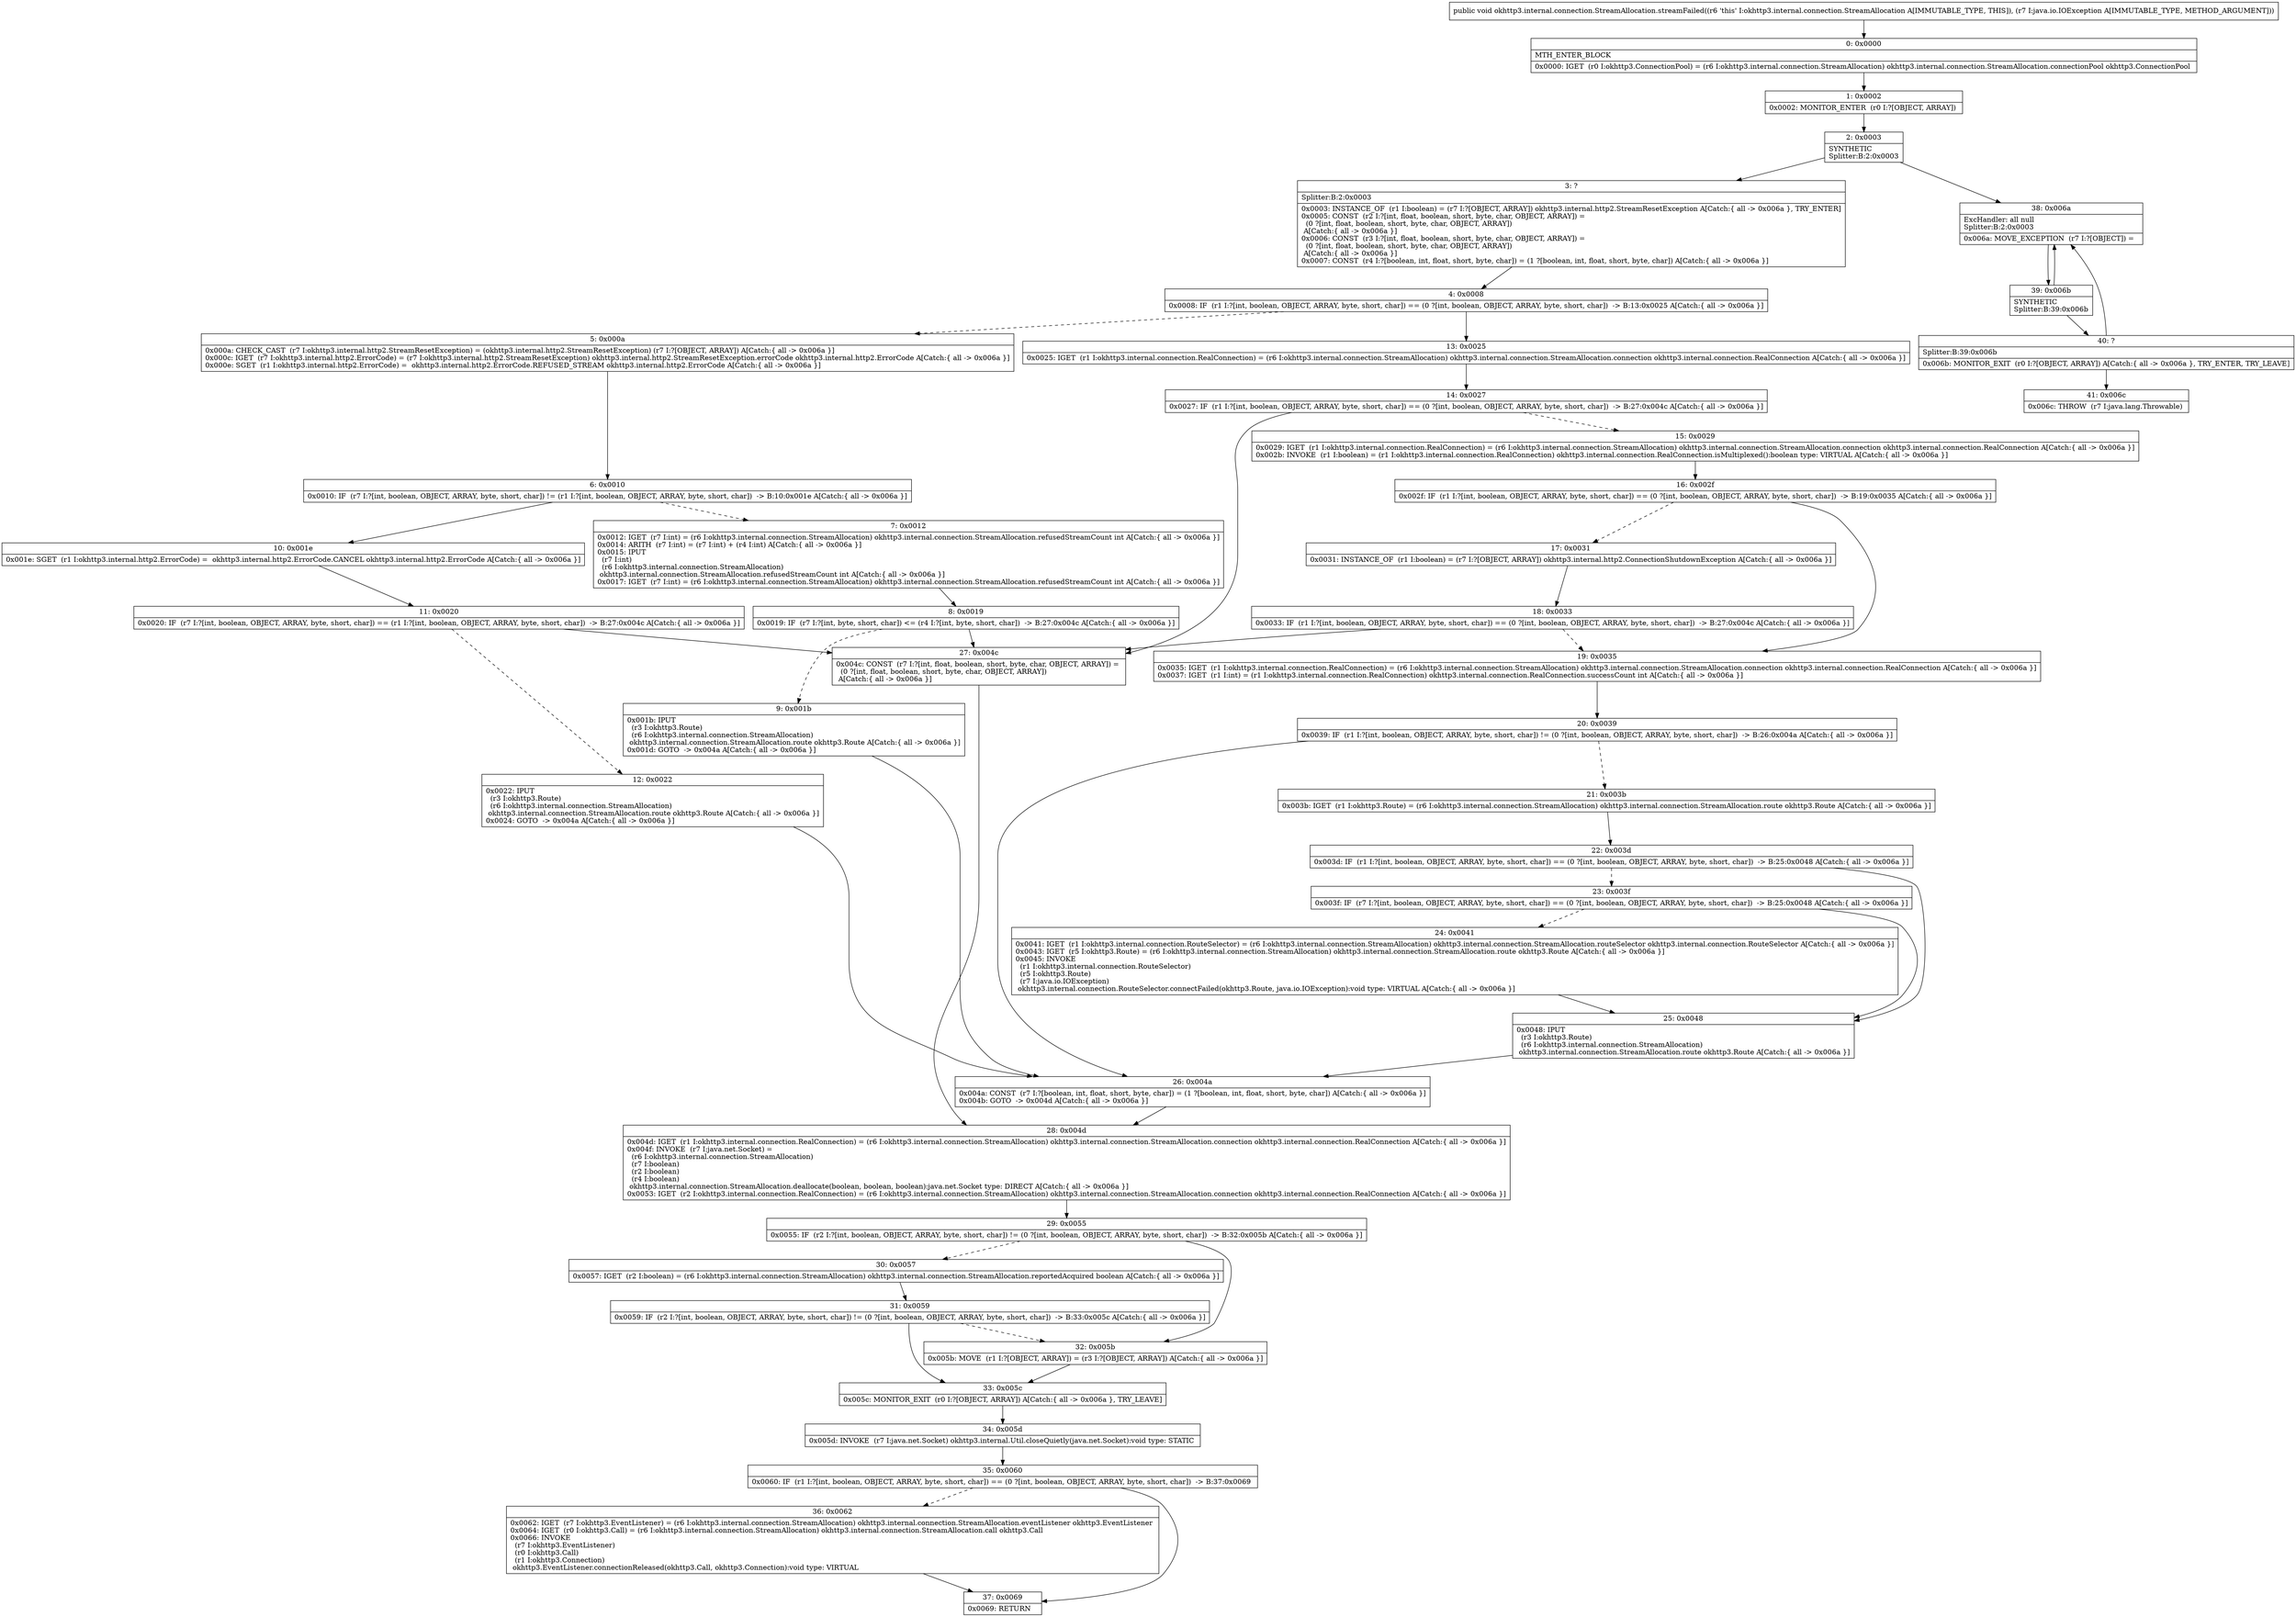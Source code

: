 digraph "CFG forokhttp3.internal.connection.StreamAllocation.streamFailed(Ljava\/io\/IOException;)V" {
Node_0 [shape=record,label="{0\:\ 0x0000|MTH_ENTER_BLOCK\l|0x0000: IGET  (r0 I:okhttp3.ConnectionPool) = (r6 I:okhttp3.internal.connection.StreamAllocation) okhttp3.internal.connection.StreamAllocation.connectionPool okhttp3.ConnectionPool \l}"];
Node_1 [shape=record,label="{1\:\ 0x0002|0x0002: MONITOR_ENTER  (r0 I:?[OBJECT, ARRAY]) \l}"];
Node_2 [shape=record,label="{2\:\ 0x0003|SYNTHETIC\lSplitter:B:2:0x0003\l}"];
Node_3 [shape=record,label="{3\:\ ?|Splitter:B:2:0x0003\l|0x0003: INSTANCE_OF  (r1 I:boolean) = (r7 I:?[OBJECT, ARRAY]) okhttp3.internal.http2.StreamResetException A[Catch:\{ all \-\> 0x006a \}, TRY_ENTER]\l0x0005: CONST  (r2 I:?[int, float, boolean, short, byte, char, OBJECT, ARRAY]) = \l  (0 ?[int, float, boolean, short, byte, char, OBJECT, ARRAY])\l A[Catch:\{ all \-\> 0x006a \}]\l0x0006: CONST  (r3 I:?[int, float, boolean, short, byte, char, OBJECT, ARRAY]) = \l  (0 ?[int, float, boolean, short, byte, char, OBJECT, ARRAY])\l A[Catch:\{ all \-\> 0x006a \}]\l0x0007: CONST  (r4 I:?[boolean, int, float, short, byte, char]) = (1 ?[boolean, int, float, short, byte, char]) A[Catch:\{ all \-\> 0x006a \}]\l}"];
Node_4 [shape=record,label="{4\:\ 0x0008|0x0008: IF  (r1 I:?[int, boolean, OBJECT, ARRAY, byte, short, char]) == (0 ?[int, boolean, OBJECT, ARRAY, byte, short, char])  \-\> B:13:0x0025 A[Catch:\{ all \-\> 0x006a \}]\l}"];
Node_5 [shape=record,label="{5\:\ 0x000a|0x000a: CHECK_CAST  (r7 I:okhttp3.internal.http2.StreamResetException) = (okhttp3.internal.http2.StreamResetException) (r7 I:?[OBJECT, ARRAY]) A[Catch:\{ all \-\> 0x006a \}]\l0x000c: IGET  (r7 I:okhttp3.internal.http2.ErrorCode) = (r7 I:okhttp3.internal.http2.StreamResetException) okhttp3.internal.http2.StreamResetException.errorCode okhttp3.internal.http2.ErrorCode A[Catch:\{ all \-\> 0x006a \}]\l0x000e: SGET  (r1 I:okhttp3.internal.http2.ErrorCode) =  okhttp3.internal.http2.ErrorCode.REFUSED_STREAM okhttp3.internal.http2.ErrorCode A[Catch:\{ all \-\> 0x006a \}]\l}"];
Node_6 [shape=record,label="{6\:\ 0x0010|0x0010: IF  (r7 I:?[int, boolean, OBJECT, ARRAY, byte, short, char]) != (r1 I:?[int, boolean, OBJECT, ARRAY, byte, short, char])  \-\> B:10:0x001e A[Catch:\{ all \-\> 0x006a \}]\l}"];
Node_7 [shape=record,label="{7\:\ 0x0012|0x0012: IGET  (r7 I:int) = (r6 I:okhttp3.internal.connection.StreamAllocation) okhttp3.internal.connection.StreamAllocation.refusedStreamCount int A[Catch:\{ all \-\> 0x006a \}]\l0x0014: ARITH  (r7 I:int) = (r7 I:int) + (r4 I:int) A[Catch:\{ all \-\> 0x006a \}]\l0x0015: IPUT  \l  (r7 I:int)\l  (r6 I:okhttp3.internal.connection.StreamAllocation)\l okhttp3.internal.connection.StreamAllocation.refusedStreamCount int A[Catch:\{ all \-\> 0x006a \}]\l0x0017: IGET  (r7 I:int) = (r6 I:okhttp3.internal.connection.StreamAllocation) okhttp3.internal.connection.StreamAllocation.refusedStreamCount int A[Catch:\{ all \-\> 0x006a \}]\l}"];
Node_8 [shape=record,label="{8\:\ 0x0019|0x0019: IF  (r7 I:?[int, byte, short, char]) \<= (r4 I:?[int, byte, short, char])  \-\> B:27:0x004c A[Catch:\{ all \-\> 0x006a \}]\l}"];
Node_9 [shape=record,label="{9\:\ 0x001b|0x001b: IPUT  \l  (r3 I:okhttp3.Route)\l  (r6 I:okhttp3.internal.connection.StreamAllocation)\l okhttp3.internal.connection.StreamAllocation.route okhttp3.Route A[Catch:\{ all \-\> 0x006a \}]\l0x001d: GOTO  \-\> 0x004a A[Catch:\{ all \-\> 0x006a \}]\l}"];
Node_10 [shape=record,label="{10\:\ 0x001e|0x001e: SGET  (r1 I:okhttp3.internal.http2.ErrorCode) =  okhttp3.internal.http2.ErrorCode.CANCEL okhttp3.internal.http2.ErrorCode A[Catch:\{ all \-\> 0x006a \}]\l}"];
Node_11 [shape=record,label="{11\:\ 0x0020|0x0020: IF  (r7 I:?[int, boolean, OBJECT, ARRAY, byte, short, char]) == (r1 I:?[int, boolean, OBJECT, ARRAY, byte, short, char])  \-\> B:27:0x004c A[Catch:\{ all \-\> 0x006a \}]\l}"];
Node_12 [shape=record,label="{12\:\ 0x0022|0x0022: IPUT  \l  (r3 I:okhttp3.Route)\l  (r6 I:okhttp3.internal.connection.StreamAllocation)\l okhttp3.internal.connection.StreamAllocation.route okhttp3.Route A[Catch:\{ all \-\> 0x006a \}]\l0x0024: GOTO  \-\> 0x004a A[Catch:\{ all \-\> 0x006a \}]\l}"];
Node_13 [shape=record,label="{13\:\ 0x0025|0x0025: IGET  (r1 I:okhttp3.internal.connection.RealConnection) = (r6 I:okhttp3.internal.connection.StreamAllocation) okhttp3.internal.connection.StreamAllocation.connection okhttp3.internal.connection.RealConnection A[Catch:\{ all \-\> 0x006a \}]\l}"];
Node_14 [shape=record,label="{14\:\ 0x0027|0x0027: IF  (r1 I:?[int, boolean, OBJECT, ARRAY, byte, short, char]) == (0 ?[int, boolean, OBJECT, ARRAY, byte, short, char])  \-\> B:27:0x004c A[Catch:\{ all \-\> 0x006a \}]\l}"];
Node_15 [shape=record,label="{15\:\ 0x0029|0x0029: IGET  (r1 I:okhttp3.internal.connection.RealConnection) = (r6 I:okhttp3.internal.connection.StreamAllocation) okhttp3.internal.connection.StreamAllocation.connection okhttp3.internal.connection.RealConnection A[Catch:\{ all \-\> 0x006a \}]\l0x002b: INVOKE  (r1 I:boolean) = (r1 I:okhttp3.internal.connection.RealConnection) okhttp3.internal.connection.RealConnection.isMultiplexed():boolean type: VIRTUAL A[Catch:\{ all \-\> 0x006a \}]\l}"];
Node_16 [shape=record,label="{16\:\ 0x002f|0x002f: IF  (r1 I:?[int, boolean, OBJECT, ARRAY, byte, short, char]) == (0 ?[int, boolean, OBJECT, ARRAY, byte, short, char])  \-\> B:19:0x0035 A[Catch:\{ all \-\> 0x006a \}]\l}"];
Node_17 [shape=record,label="{17\:\ 0x0031|0x0031: INSTANCE_OF  (r1 I:boolean) = (r7 I:?[OBJECT, ARRAY]) okhttp3.internal.http2.ConnectionShutdownException A[Catch:\{ all \-\> 0x006a \}]\l}"];
Node_18 [shape=record,label="{18\:\ 0x0033|0x0033: IF  (r1 I:?[int, boolean, OBJECT, ARRAY, byte, short, char]) == (0 ?[int, boolean, OBJECT, ARRAY, byte, short, char])  \-\> B:27:0x004c A[Catch:\{ all \-\> 0x006a \}]\l}"];
Node_19 [shape=record,label="{19\:\ 0x0035|0x0035: IGET  (r1 I:okhttp3.internal.connection.RealConnection) = (r6 I:okhttp3.internal.connection.StreamAllocation) okhttp3.internal.connection.StreamAllocation.connection okhttp3.internal.connection.RealConnection A[Catch:\{ all \-\> 0x006a \}]\l0x0037: IGET  (r1 I:int) = (r1 I:okhttp3.internal.connection.RealConnection) okhttp3.internal.connection.RealConnection.successCount int A[Catch:\{ all \-\> 0x006a \}]\l}"];
Node_20 [shape=record,label="{20\:\ 0x0039|0x0039: IF  (r1 I:?[int, boolean, OBJECT, ARRAY, byte, short, char]) != (0 ?[int, boolean, OBJECT, ARRAY, byte, short, char])  \-\> B:26:0x004a A[Catch:\{ all \-\> 0x006a \}]\l}"];
Node_21 [shape=record,label="{21\:\ 0x003b|0x003b: IGET  (r1 I:okhttp3.Route) = (r6 I:okhttp3.internal.connection.StreamAllocation) okhttp3.internal.connection.StreamAllocation.route okhttp3.Route A[Catch:\{ all \-\> 0x006a \}]\l}"];
Node_22 [shape=record,label="{22\:\ 0x003d|0x003d: IF  (r1 I:?[int, boolean, OBJECT, ARRAY, byte, short, char]) == (0 ?[int, boolean, OBJECT, ARRAY, byte, short, char])  \-\> B:25:0x0048 A[Catch:\{ all \-\> 0x006a \}]\l}"];
Node_23 [shape=record,label="{23\:\ 0x003f|0x003f: IF  (r7 I:?[int, boolean, OBJECT, ARRAY, byte, short, char]) == (0 ?[int, boolean, OBJECT, ARRAY, byte, short, char])  \-\> B:25:0x0048 A[Catch:\{ all \-\> 0x006a \}]\l}"];
Node_24 [shape=record,label="{24\:\ 0x0041|0x0041: IGET  (r1 I:okhttp3.internal.connection.RouteSelector) = (r6 I:okhttp3.internal.connection.StreamAllocation) okhttp3.internal.connection.StreamAllocation.routeSelector okhttp3.internal.connection.RouteSelector A[Catch:\{ all \-\> 0x006a \}]\l0x0043: IGET  (r5 I:okhttp3.Route) = (r6 I:okhttp3.internal.connection.StreamAllocation) okhttp3.internal.connection.StreamAllocation.route okhttp3.Route A[Catch:\{ all \-\> 0x006a \}]\l0x0045: INVOKE  \l  (r1 I:okhttp3.internal.connection.RouteSelector)\l  (r5 I:okhttp3.Route)\l  (r7 I:java.io.IOException)\l okhttp3.internal.connection.RouteSelector.connectFailed(okhttp3.Route, java.io.IOException):void type: VIRTUAL A[Catch:\{ all \-\> 0x006a \}]\l}"];
Node_25 [shape=record,label="{25\:\ 0x0048|0x0048: IPUT  \l  (r3 I:okhttp3.Route)\l  (r6 I:okhttp3.internal.connection.StreamAllocation)\l okhttp3.internal.connection.StreamAllocation.route okhttp3.Route A[Catch:\{ all \-\> 0x006a \}]\l}"];
Node_26 [shape=record,label="{26\:\ 0x004a|0x004a: CONST  (r7 I:?[boolean, int, float, short, byte, char]) = (1 ?[boolean, int, float, short, byte, char]) A[Catch:\{ all \-\> 0x006a \}]\l0x004b: GOTO  \-\> 0x004d A[Catch:\{ all \-\> 0x006a \}]\l}"];
Node_27 [shape=record,label="{27\:\ 0x004c|0x004c: CONST  (r7 I:?[int, float, boolean, short, byte, char, OBJECT, ARRAY]) = \l  (0 ?[int, float, boolean, short, byte, char, OBJECT, ARRAY])\l A[Catch:\{ all \-\> 0x006a \}]\l}"];
Node_28 [shape=record,label="{28\:\ 0x004d|0x004d: IGET  (r1 I:okhttp3.internal.connection.RealConnection) = (r6 I:okhttp3.internal.connection.StreamAllocation) okhttp3.internal.connection.StreamAllocation.connection okhttp3.internal.connection.RealConnection A[Catch:\{ all \-\> 0x006a \}]\l0x004f: INVOKE  (r7 I:java.net.Socket) = \l  (r6 I:okhttp3.internal.connection.StreamAllocation)\l  (r7 I:boolean)\l  (r2 I:boolean)\l  (r4 I:boolean)\l okhttp3.internal.connection.StreamAllocation.deallocate(boolean, boolean, boolean):java.net.Socket type: DIRECT A[Catch:\{ all \-\> 0x006a \}]\l0x0053: IGET  (r2 I:okhttp3.internal.connection.RealConnection) = (r6 I:okhttp3.internal.connection.StreamAllocation) okhttp3.internal.connection.StreamAllocation.connection okhttp3.internal.connection.RealConnection A[Catch:\{ all \-\> 0x006a \}]\l}"];
Node_29 [shape=record,label="{29\:\ 0x0055|0x0055: IF  (r2 I:?[int, boolean, OBJECT, ARRAY, byte, short, char]) != (0 ?[int, boolean, OBJECT, ARRAY, byte, short, char])  \-\> B:32:0x005b A[Catch:\{ all \-\> 0x006a \}]\l}"];
Node_30 [shape=record,label="{30\:\ 0x0057|0x0057: IGET  (r2 I:boolean) = (r6 I:okhttp3.internal.connection.StreamAllocation) okhttp3.internal.connection.StreamAllocation.reportedAcquired boolean A[Catch:\{ all \-\> 0x006a \}]\l}"];
Node_31 [shape=record,label="{31\:\ 0x0059|0x0059: IF  (r2 I:?[int, boolean, OBJECT, ARRAY, byte, short, char]) != (0 ?[int, boolean, OBJECT, ARRAY, byte, short, char])  \-\> B:33:0x005c A[Catch:\{ all \-\> 0x006a \}]\l}"];
Node_32 [shape=record,label="{32\:\ 0x005b|0x005b: MOVE  (r1 I:?[OBJECT, ARRAY]) = (r3 I:?[OBJECT, ARRAY]) A[Catch:\{ all \-\> 0x006a \}]\l}"];
Node_33 [shape=record,label="{33\:\ 0x005c|0x005c: MONITOR_EXIT  (r0 I:?[OBJECT, ARRAY]) A[Catch:\{ all \-\> 0x006a \}, TRY_LEAVE]\l}"];
Node_34 [shape=record,label="{34\:\ 0x005d|0x005d: INVOKE  (r7 I:java.net.Socket) okhttp3.internal.Util.closeQuietly(java.net.Socket):void type: STATIC \l}"];
Node_35 [shape=record,label="{35\:\ 0x0060|0x0060: IF  (r1 I:?[int, boolean, OBJECT, ARRAY, byte, short, char]) == (0 ?[int, boolean, OBJECT, ARRAY, byte, short, char])  \-\> B:37:0x0069 \l}"];
Node_36 [shape=record,label="{36\:\ 0x0062|0x0062: IGET  (r7 I:okhttp3.EventListener) = (r6 I:okhttp3.internal.connection.StreamAllocation) okhttp3.internal.connection.StreamAllocation.eventListener okhttp3.EventListener \l0x0064: IGET  (r0 I:okhttp3.Call) = (r6 I:okhttp3.internal.connection.StreamAllocation) okhttp3.internal.connection.StreamAllocation.call okhttp3.Call \l0x0066: INVOKE  \l  (r7 I:okhttp3.EventListener)\l  (r0 I:okhttp3.Call)\l  (r1 I:okhttp3.Connection)\l okhttp3.EventListener.connectionReleased(okhttp3.Call, okhttp3.Connection):void type: VIRTUAL \l}"];
Node_37 [shape=record,label="{37\:\ 0x0069|0x0069: RETURN   \l}"];
Node_38 [shape=record,label="{38\:\ 0x006a|ExcHandler: all null\lSplitter:B:2:0x0003\l|0x006a: MOVE_EXCEPTION  (r7 I:?[OBJECT]) =  \l}"];
Node_39 [shape=record,label="{39\:\ 0x006b|SYNTHETIC\lSplitter:B:39:0x006b\l}"];
Node_40 [shape=record,label="{40\:\ ?|Splitter:B:39:0x006b\l|0x006b: MONITOR_EXIT  (r0 I:?[OBJECT, ARRAY]) A[Catch:\{ all \-\> 0x006a \}, TRY_ENTER, TRY_LEAVE]\l}"];
Node_41 [shape=record,label="{41\:\ 0x006c|0x006c: THROW  (r7 I:java.lang.Throwable) \l}"];
MethodNode[shape=record,label="{public void okhttp3.internal.connection.StreamAllocation.streamFailed((r6 'this' I:okhttp3.internal.connection.StreamAllocation A[IMMUTABLE_TYPE, THIS]), (r7 I:java.io.IOException A[IMMUTABLE_TYPE, METHOD_ARGUMENT])) }"];
MethodNode -> Node_0;
Node_0 -> Node_1;
Node_1 -> Node_2;
Node_2 -> Node_3;
Node_2 -> Node_38;
Node_3 -> Node_4;
Node_4 -> Node_5[style=dashed];
Node_4 -> Node_13;
Node_5 -> Node_6;
Node_6 -> Node_7[style=dashed];
Node_6 -> Node_10;
Node_7 -> Node_8;
Node_8 -> Node_9[style=dashed];
Node_8 -> Node_27;
Node_9 -> Node_26;
Node_10 -> Node_11;
Node_11 -> Node_12[style=dashed];
Node_11 -> Node_27;
Node_12 -> Node_26;
Node_13 -> Node_14;
Node_14 -> Node_15[style=dashed];
Node_14 -> Node_27;
Node_15 -> Node_16;
Node_16 -> Node_17[style=dashed];
Node_16 -> Node_19;
Node_17 -> Node_18;
Node_18 -> Node_19[style=dashed];
Node_18 -> Node_27;
Node_19 -> Node_20;
Node_20 -> Node_21[style=dashed];
Node_20 -> Node_26;
Node_21 -> Node_22;
Node_22 -> Node_23[style=dashed];
Node_22 -> Node_25;
Node_23 -> Node_24[style=dashed];
Node_23 -> Node_25;
Node_24 -> Node_25;
Node_25 -> Node_26;
Node_26 -> Node_28;
Node_27 -> Node_28;
Node_28 -> Node_29;
Node_29 -> Node_30[style=dashed];
Node_29 -> Node_32;
Node_30 -> Node_31;
Node_31 -> Node_32[style=dashed];
Node_31 -> Node_33;
Node_32 -> Node_33;
Node_33 -> Node_34;
Node_34 -> Node_35;
Node_35 -> Node_36[style=dashed];
Node_35 -> Node_37;
Node_36 -> Node_37;
Node_38 -> Node_39;
Node_39 -> Node_40;
Node_39 -> Node_38;
Node_40 -> Node_41;
Node_40 -> Node_38;
}


